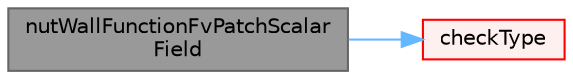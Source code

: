 digraph "nutWallFunctionFvPatchScalarField"
{
 // LATEX_PDF_SIZE
  bgcolor="transparent";
  edge [fontname=Helvetica,fontsize=10,labelfontname=Helvetica,labelfontsize=10];
  node [fontname=Helvetica,fontsize=10,shape=box,height=0.2,width=0.4];
  rankdir="LR";
  Node1 [id="Node000001",label="nutWallFunctionFvPatchScalar\lField",height=0.2,width=0.4,color="gray40", fillcolor="grey60", style="filled", fontcolor="black",tooltip=" "];
  Node1 -> Node2 [id="edge1_Node000001_Node000002",color="steelblue1",style="solid",tooltip=" "];
  Node2 [id="Node000002",label="checkType",height=0.2,width=0.4,color="red", fillcolor="#FFF0F0", style="filled",URL="$classFoam_1_1nutWallFunctionFvPatchScalarField.html#ad72f1118ee25d5a9fcb73f4c5d8ea9d0",tooltip=" "];
}
